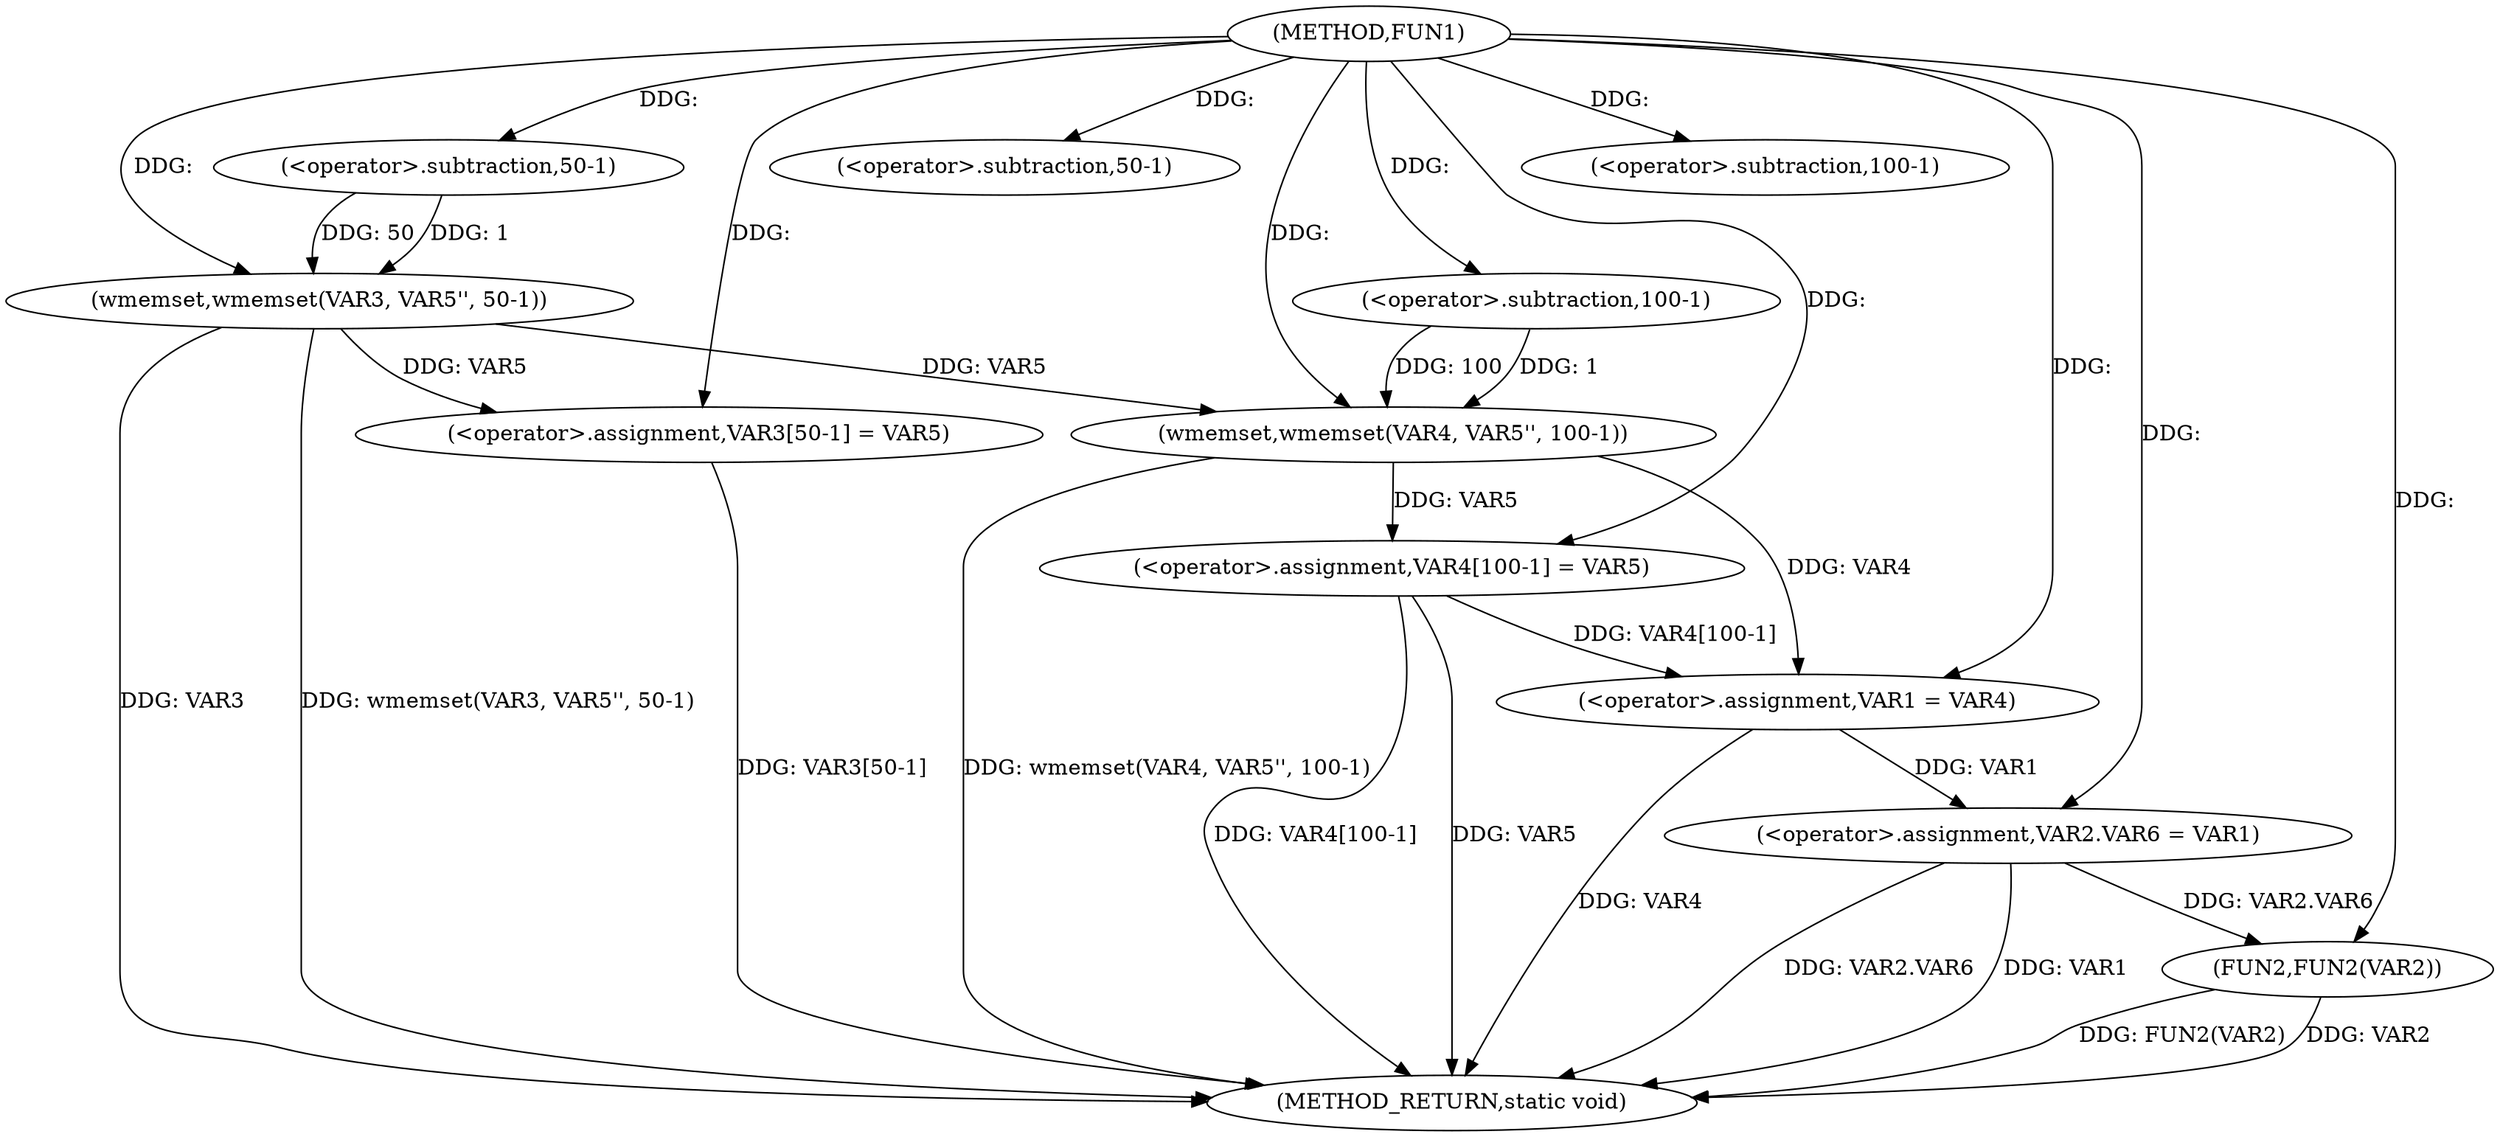 digraph FUN1 {  
"1000100" [label = "(METHOD,FUN1)" ]
"1000142" [label = "(METHOD_RETURN,static void)" ]
"1000106" [label = "(wmemset,wmemset(VAR3, VAR5'', 50-1))" ]
"1000109" [label = "(<operator>.subtraction,50-1)" ]
"1000112" [label = "(<operator>.assignment,VAR3[50-1] = VAR5)" ]
"1000115" [label = "(<operator>.subtraction,50-1)" ]
"1000119" [label = "(wmemset,wmemset(VAR4, VAR5'', 100-1))" ]
"1000122" [label = "(<operator>.subtraction,100-1)" ]
"1000125" [label = "(<operator>.assignment,VAR4[100-1] = VAR5)" ]
"1000128" [label = "(<operator>.subtraction,100-1)" ]
"1000132" [label = "(<operator>.assignment,VAR1 = VAR4)" ]
"1000135" [label = "(<operator>.assignment,VAR2.VAR6 = VAR1)" ]
"1000140" [label = "(FUN2,FUN2(VAR2))" ]
  "1000125" -> "1000142"  [ label = "DDG: VAR4[100-1]"] 
  "1000106" -> "1000142"  [ label = "DDG: VAR3"] 
  "1000140" -> "1000142"  [ label = "DDG: FUN2(VAR2)"] 
  "1000132" -> "1000142"  [ label = "DDG: VAR4"] 
  "1000135" -> "1000142"  [ label = "DDG: VAR2.VAR6"] 
  "1000119" -> "1000142"  [ label = "DDG: wmemset(VAR4, VAR5'', 100-1)"] 
  "1000106" -> "1000142"  [ label = "DDG: wmemset(VAR3, VAR5'', 50-1)"] 
  "1000125" -> "1000142"  [ label = "DDG: VAR5"] 
  "1000140" -> "1000142"  [ label = "DDG: VAR2"] 
  "1000135" -> "1000142"  [ label = "DDG: VAR1"] 
  "1000112" -> "1000142"  [ label = "DDG: VAR3[50-1]"] 
  "1000100" -> "1000106"  [ label = "DDG: "] 
  "1000109" -> "1000106"  [ label = "DDG: 50"] 
  "1000109" -> "1000106"  [ label = "DDG: 1"] 
  "1000100" -> "1000109"  [ label = "DDG: "] 
  "1000106" -> "1000112"  [ label = "DDG: VAR5"] 
  "1000100" -> "1000112"  [ label = "DDG: "] 
  "1000100" -> "1000115"  [ label = "DDG: "] 
  "1000100" -> "1000119"  [ label = "DDG: "] 
  "1000106" -> "1000119"  [ label = "DDG: VAR5"] 
  "1000122" -> "1000119"  [ label = "DDG: 100"] 
  "1000122" -> "1000119"  [ label = "DDG: 1"] 
  "1000100" -> "1000122"  [ label = "DDG: "] 
  "1000119" -> "1000125"  [ label = "DDG: VAR5"] 
  "1000100" -> "1000125"  [ label = "DDG: "] 
  "1000100" -> "1000128"  [ label = "DDG: "] 
  "1000125" -> "1000132"  [ label = "DDG: VAR4[100-1]"] 
  "1000119" -> "1000132"  [ label = "DDG: VAR4"] 
  "1000100" -> "1000132"  [ label = "DDG: "] 
  "1000132" -> "1000135"  [ label = "DDG: VAR1"] 
  "1000100" -> "1000135"  [ label = "DDG: "] 
  "1000135" -> "1000140"  [ label = "DDG: VAR2.VAR6"] 
  "1000100" -> "1000140"  [ label = "DDG: "] 
}

